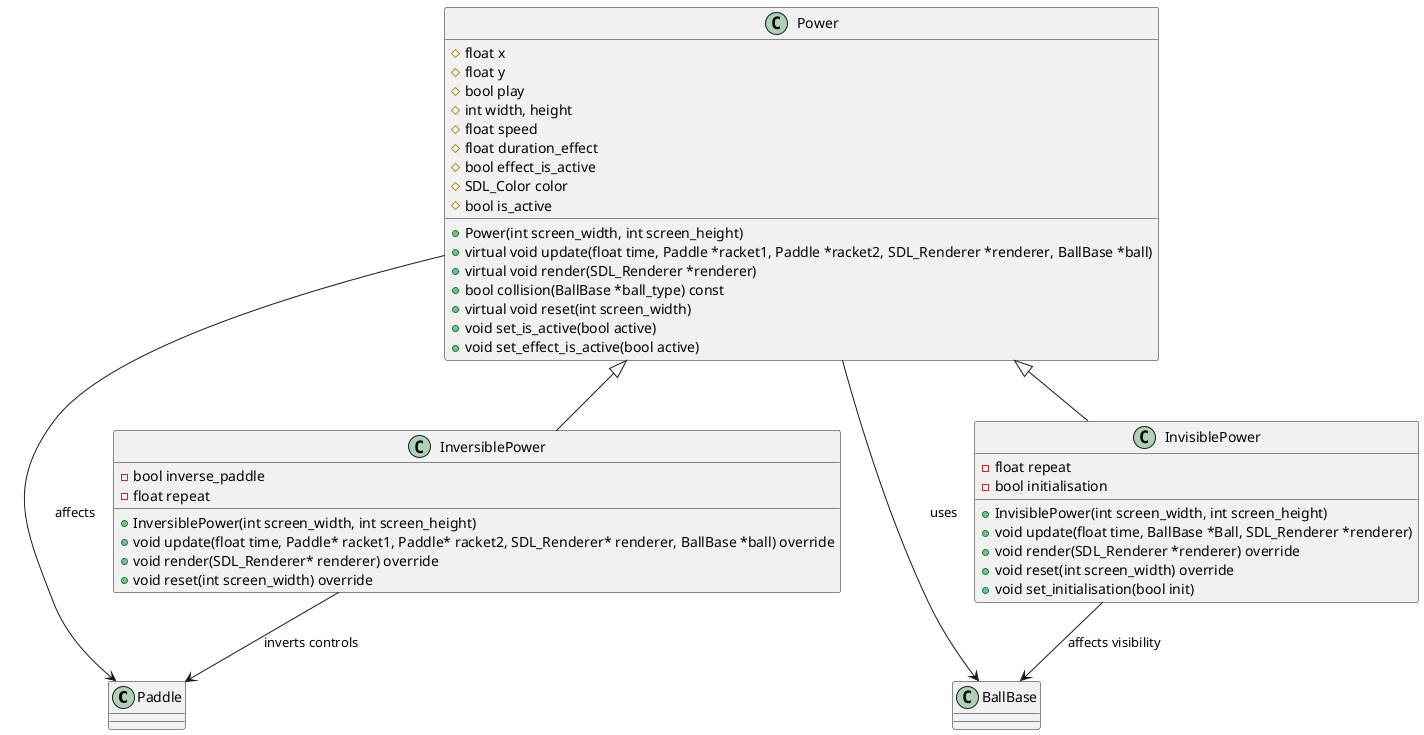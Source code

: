 @startuml Power Classes

' Base classes that interact with powers
class Paddle {
  ' Paddle attributes and methods would go here
}

class BallBase {
  ' Ball attributes and methods would go here
}

' Base Power class
class Power {
  # float x
  # float y
  # bool play
  # int width, height
  # float speed
  # float duration_effect
  # bool effect_is_active
  # SDL_Color color
  # bool is_active
  
  + Power(int screen_width, int screen_height)
  + virtual void update(float time, Paddle *racket1, Paddle *racket2, SDL_Renderer *renderer, BallBase *ball)
  + virtual void render(SDL_Renderer *renderer)
  + bool collision(BallBase *ball_type) const
  + virtual void reset(int screen_width)
  + void set_is_active(bool active)
  + void set_effect_is_active(bool active)
}

' Derived power classes
class InvisiblePower {
  - float repeat
  - bool initialisation
  
  + InvisiblePower(int screen_width, int screen_height)
  + void update(float time, BallBase *Ball, SDL_Renderer *renderer)
  + void render(SDL_Renderer *renderer) override
  + void reset(int screen_width) override
  + void set_initialisation(bool init)
}

class InversiblePower {
  - bool inverse_paddle
  - float repeat
  
  + InversiblePower(int screen_width, int screen_height)
  + void update(float time, Paddle* racket1, Paddle* racket2, SDL_Renderer* renderer, BallBase *ball) override
  + void render(SDL_Renderer* renderer) override
  + void reset(int screen_width) override
}

' Show inheritance relationships
Power <|-- InvisiblePower
Power <|-- InversiblePower

' Show associations/dependencies
Power --> BallBase : uses
Power --> Paddle : affects
InvisiblePower --> BallBase : affects visibility
InversiblePower --> Paddle : inverts controls

@enduml

